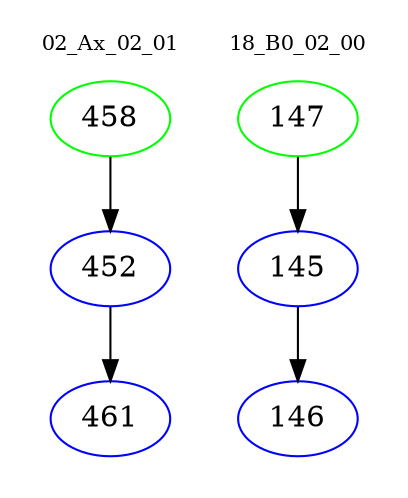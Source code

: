 digraph{
subgraph cluster_0 {
color = white
label = "02_Ax_02_01";
fontsize=10;
T0_458 [label="458", color="green"]
T0_458 -> T0_452 [color="black"]
T0_452 [label="452", color="blue"]
T0_452 -> T0_461 [color="black"]
T0_461 [label="461", color="blue"]
}
subgraph cluster_1 {
color = white
label = "18_B0_02_00";
fontsize=10;
T1_147 [label="147", color="green"]
T1_147 -> T1_145 [color="black"]
T1_145 [label="145", color="blue"]
T1_145 -> T1_146 [color="black"]
T1_146 [label="146", color="blue"]
}
}
